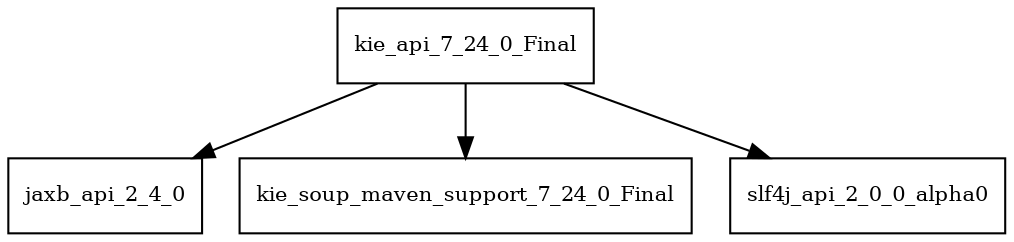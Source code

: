 digraph kie_api_7_24_0_Final_dependencies {
  node [shape = box, fontsize=10.0];
  kie_api_7_24_0_Final -> jaxb_api_2_4_0;
  kie_api_7_24_0_Final -> kie_soup_maven_support_7_24_0_Final;
  kie_api_7_24_0_Final -> slf4j_api_2_0_0_alpha0;
}
